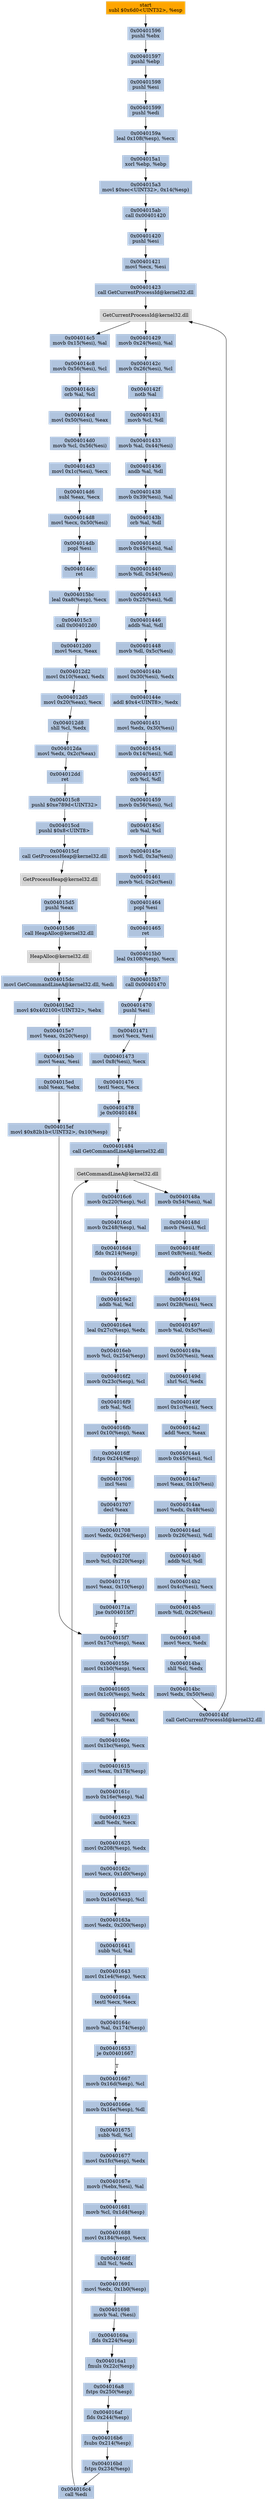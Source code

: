 digraph G {
node[shape=rectangle,style=filled,fillcolor=lightsteelblue,color=lightsteelblue]
bgcolor="transparent"
a0x00401590subl_0x6d0UINT32_esp[label="start\nsubl $0x6d0<UINT32>, %esp",fillcolor="orange",color="lightgrey"];
a0x00401596pushl_ebx[label="0x00401596\npushl %ebx"];
a0x00401597pushl_ebp[label="0x00401597\npushl %ebp"];
a0x00401598pushl_esi[label="0x00401598\npushl %esi"];
a0x00401599pushl_edi[label="0x00401599\npushl %edi"];
a0x0040159aleal_0x108esp__ecx[label="0x0040159a\nleal 0x108(%esp), %ecx"];
a0x004015a1xorl_ebp_ebp[label="0x004015a1\nxorl %ebp, %ebp"];
a0x004015a3movl_0xecUINT32_0x14esp_[label="0x004015a3\nmovl $0xec<UINT32>, 0x14(%esp)"];
a0x004015abcall_0x00401420[label="0x004015ab\ncall 0x00401420"];
a0x00401420pushl_esi[label="0x00401420\npushl %esi"];
a0x00401421movl_ecx_esi[label="0x00401421\nmovl %ecx, %esi"];
a0x00401423call_GetCurrentProcessId_kernel32_dll[label="0x00401423\ncall GetCurrentProcessId@kernel32.dll"];
GetCurrentProcessId_kernel32_dll[label="GetCurrentProcessId@kernel32.dll",fillcolor="lightgrey",color="lightgrey"];
a0x00401429movb_0x24esi__al[label="0x00401429\nmovb 0x24(%esi), %al"];
a0x0040142cmovb_0x26esi__cl[label="0x0040142c\nmovb 0x26(%esi), %cl"];
a0x0040142fnotb_al[label="0x0040142f\nnotb %al"];
a0x00401431movb_cl_dl[label="0x00401431\nmovb %cl, %dl"];
a0x00401433movb_al_0x44esi_[label="0x00401433\nmovb %al, 0x44(%esi)"];
a0x00401436andb_al_dl[label="0x00401436\nandb %al, %dl"];
a0x00401438movb_0x39esi__al[label="0x00401438\nmovb 0x39(%esi), %al"];
a0x0040143borb_al_dl[label="0x0040143b\norb %al, %dl"];
a0x0040143dmovb_0x45esi__al[label="0x0040143d\nmovb 0x45(%esi), %al"];
a0x00401440movb_dl_0x54esi_[label="0x00401440\nmovb %dl, 0x54(%esi)"];
a0x00401443movb_0x25esi__dl[label="0x00401443\nmovb 0x25(%esi), %dl"];
a0x00401446addb_al_dl[label="0x00401446\naddb %al, %dl"];
a0x00401448movb_dl_0x5cesi_[label="0x00401448\nmovb %dl, 0x5c(%esi)"];
a0x0040144bmovl_0x30esi__edx[label="0x0040144b\nmovl 0x30(%esi), %edx"];
a0x0040144eaddl_0x4UINT8_edx[label="0x0040144e\naddl $0x4<UINT8>, %edx"];
a0x00401451movl_edx_0x30esi_[label="0x00401451\nmovl %edx, 0x30(%esi)"];
a0x00401454movb_0x14esi__dl[label="0x00401454\nmovb 0x14(%esi), %dl"];
a0x00401457orb_cl_dl[label="0x00401457\norb %cl, %dl"];
a0x00401459movb_0x56esi__cl[label="0x00401459\nmovb 0x56(%esi), %cl"];
a0x0040145corb_al_cl[label="0x0040145c\norb %al, %cl"];
a0x0040145emovb_dl_0x3aesi_[label="0x0040145e\nmovb %dl, 0x3a(%esi)"];
a0x00401461movb_cl_0x2cesi_[label="0x00401461\nmovb %cl, 0x2c(%esi)"];
a0x00401464popl_esi[label="0x00401464\npopl %esi"];
a0x00401465ret[label="0x00401465\nret"];
a0x004015b0leal_0x108esp__ecx[label="0x004015b0\nleal 0x108(%esp), %ecx"];
a0x004015b7call_0x00401470[label="0x004015b7\ncall 0x00401470"];
a0x00401470pushl_esi[label="0x00401470\npushl %esi"];
a0x00401471movl_ecx_esi[label="0x00401471\nmovl %ecx, %esi"];
a0x00401473movl_0x8esi__ecx[label="0x00401473\nmovl 0x8(%esi), %ecx"];
a0x00401476testl_ecx_ecx[label="0x00401476\ntestl %ecx, %ecx"];
a0x00401478je_0x00401484[label="0x00401478\nje 0x00401484"];
a0x00401484call_GetCommandLineA_kernel32_dll[label="0x00401484\ncall GetCommandLineA@kernel32.dll"];
GetCommandLineA_kernel32_dll[label="GetCommandLineA@kernel32.dll",fillcolor="lightgrey",color="lightgrey"];
a0x0040148amovb_0x54esi__al[label="0x0040148a\nmovb 0x54(%esi), %al"];
a0x0040148dmovb_esi__cl[label="0x0040148d\nmovb (%esi), %cl"];
a0x0040148fmovl_0x8esi__edx[label="0x0040148f\nmovl 0x8(%esi), %edx"];
a0x00401492addb_cl_al[label="0x00401492\naddb %cl, %al"];
a0x00401494movl_0x28esi__ecx[label="0x00401494\nmovl 0x28(%esi), %ecx"];
a0x00401497movb_al_0x5cesi_[label="0x00401497\nmovb %al, 0x5c(%esi)"];
a0x0040149amovl_0x50esi__eax[label="0x0040149a\nmovl 0x50(%esi), %eax"];
a0x0040149dshrl_cl_edx[label="0x0040149d\nshrl %cl, %edx"];
a0x0040149fmovl_0x1cesi__ecx[label="0x0040149f\nmovl 0x1c(%esi), %ecx"];
a0x004014a2addl_ecx_eax[label="0x004014a2\naddl %ecx, %eax"];
a0x004014a4movb_0x45esi__cl[label="0x004014a4\nmovb 0x45(%esi), %cl"];
a0x004014a7movl_eax_0x10esi_[label="0x004014a7\nmovl %eax, 0x10(%esi)"];
a0x004014aamovl_edx_0x48esi_[label="0x004014aa\nmovl %edx, 0x48(%esi)"];
a0x004014admovb_0x26esi__dl[label="0x004014ad\nmovb 0x26(%esi), %dl"];
a0x004014b0addb_cl_dl[label="0x004014b0\naddb %cl, %dl"];
a0x004014b2movl_0x4cesi__ecx[label="0x004014b2\nmovl 0x4c(%esi), %ecx"];
a0x004014b5movb_dl_0x26esi_[label="0x004014b5\nmovb %dl, 0x26(%esi)"];
a0x004014b8movl_ecx_edx[label="0x004014b8\nmovl %ecx, %edx"];
a0x004014bashll_cl_edx[label="0x004014ba\nshll %cl, %edx"];
a0x004014bcmovl_edx_0x50esi_[label="0x004014bc\nmovl %edx, 0x50(%esi)"];
a0x004014bfcall_GetCurrentProcessId_kernel32_dll[label="0x004014bf\ncall GetCurrentProcessId@kernel32.dll"];
a0x004014c5movb_0x15esi__al[label="0x004014c5\nmovb 0x15(%esi), %al"];
a0x004014c8movb_0x56esi__cl[label="0x004014c8\nmovb 0x56(%esi), %cl"];
a0x004014cborb_al_cl[label="0x004014cb\norb %al, %cl"];
a0x004014cdmovl_0x50esi__eax[label="0x004014cd\nmovl 0x50(%esi), %eax"];
a0x004014d0movb_cl_0x56esi_[label="0x004014d0\nmovb %cl, 0x56(%esi)"];
a0x004014d3movl_0x1cesi__ecx[label="0x004014d3\nmovl 0x1c(%esi), %ecx"];
a0x004014d6subl_eax_ecx[label="0x004014d6\nsubl %eax, %ecx"];
a0x004014d8movl_ecx_0x50esi_[label="0x004014d8\nmovl %ecx, 0x50(%esi)"];
a0x004014dbpopl_esi[label="0x004014db\npopl %esi"];
a0x004014dcret[label="0x004014dc\nret"];
a0x004015bcleal_0xa8esp__ecx[label="0x004015bc\nleal 0xa8(%esp), %ecx"];
a0x004015c3call_0x004012d0[label="0x004015c3\ncall 0x004012d0"];
a0x004012d0movl_ecx_eax[label="0x004012d0\nmovl %ecx, %eax"];
a0x004012d2movl_0x10eax__edx[label="0x004012d2\nmovl 0x10(%eax), %edx"];
a0x004012d5movl_0x20eax__ecx[label="0x004012d5\nmovl 0x20(%eax), %ecx"];
a0x004012d8shll_cl_edx[label="0x004012d8\nshll %cl, %edx"];
a0x004012damovl_edx_0x2ceax_[label="0x004012da\nmovl %edx, 0x2c(%eax)"];
a0x004012ddret[label="0x004012dd\nret"];
a0x004015c8pushl_0xe789dUINT32[label="0x004015c8\npushl $0xe789d<UINT32>"];
a0x004015cdpushl_0x8UINT8[label="0x004015cd\npushl $0x8<UINT8>"];
a0x004015cfcall_GetProcessHeap_kernel32_dll[label="0x004015cf\ncall GetProcessHeap@kernel32.dll"];
GetProcessHeap_kernel32_dll[label="GetProcessHeap@kernel32.dll",fillcolor="lightgrey",color="lightgrey"];
a0x004015d5pushl_eax[label="0x004015d5\npushl %eax"];
a0x004015d6call_HeapAlloc_kernel32_dll[label="0x004015d6\ncall HeapAlloc@kernel32.dll"];
HeapAlloc_kernel32_dll[label="HeapAlloc@kernel32.dll",fillcolor="lightgrey",color="lightgrey"];
a0x004015dcmovl_GetCommandLineA_kernel32_dll_edi[label="0x004015dc\nmovl GetCommandLineA@kernel32.dll, %edi"];
a0x004015e2movl_0x402100UINT32_ebx[label="0x004015e2\nmovl $0x402100<UINT32>, %ebx"];
a0x004015e7movl_eax_0x20esp_[label="0x004015e7\nmovl %eax, 0x20(%esp)"];
a0x004015ebmovl_eax_esi[label="0x004015eb\nmovl %eax, %esi"];
a0x004015edsubl_eax_ebx[label="0x004015ed\nsubl %eax, %ebx"];
a0x004015efmovl_0x82b1bUINT32_0x10esp_[label="0x004015ef\nmovl $0x82b1b<UINT32>, 0x10(%esp)"];
a0x004015f7movl_0x17cesp__eax[label="0x004015f7\nmovl 0x17c(%esp), %eax"];
a0x004015femovl_0x1b0esp__ecx[label="0x004015fe\nmovl 0x1b0(%esp), %ecx"];
a0x00401605movl_0x1c0esp__edx[label="0x00401605\nmovl 0x1c0(%esp), %edx"];
a0x0040160candl_ecx_eax[label="0x0040160c\nandl %ecx, %eax"];
a0x0040160emovl_0x1bcesp__ecx[label="0x0040160e\nmovl 0x1bc(%esp), %ecx"];
a0x00401615movl_eax_0x178esp_[label="0x00401615\nmovl %eax, 0x178(%esp)"];
a0x0040161cmovb_0x16eesp__al[label="0x0040161c\nmovb 0x16e(%esp), %al"];
a0x00401623andl_edx_ecx[label="0x00401623\nandl %edx, %ecx"];
a0x00401625movl_0x208esp__edx[label="0x00401625\nmovl 0x208(%esp), %edx"];
a0x0040162cmovl_ecx_0x1d0esp_[label="0x0040162c\nmovl %ecx, 0x1d0(%esp)"];
a0x00401633movb_0x1e0esp__cl[label="0x00401633\nmovb 0x1e0(%esp), %cl"];
a0x0040163amovl_edx_0x200esp_[label="0x0040163a\nmovl %edx, 0x200(%esp)"];
a0x00401641subb_cl_al[label="0x00401641\nsubb %cl, %al"];
a0x00401643movl_0x1e4esp__ecx[label="0x00401643\nmovl 0x1e4(%esp), %ecx"];
a0x0040164atestl_ecx_ecx[label="0x0040164a\ntestl %ecx, %ecx"];
a0x0040164cmovb_al_0x174esp_[label="0x0040164c\nmovb %al, 0x174(%esp)"];
a0x00401653je_0x00401667[label="0x00401653\nje 0x00401667"];
a0x00401667movb_0x16desp__cl[label="0x00401667\nmovb 0x16d(%esp), %cl"];
a0x0040166emovb_0x16eesp__dl[label="0x0040166e\nmovb 0x16e(%esp), %dl"];
a0x00401675subb_dl_cl[label="0x00401675\nsubb %dl, %cl"];
a0x00401677movl_0x1fcesp__edx[label="0x00401677\nmovl 0x1fc(%esp), %edx"];
a0x0040167emovb_ebxesi__al[label="0x0040167e\nmovb (%ebx,%esi), %al"];
a0x00401681movb_cl_0x1d4esp_[label="0x00401681\nmovb %cl, 0x1d4(%esp)"];
a0x00401688movl_0x184esp__ecx[label="0x00401688\nmovl 0x184(%esp), %ecx"];
a0x0040168fshll_cl_edx[label="0x0040168f\nshll %cl, %edx"];
a0x00401691movl_edx_0x1b0esp_[label="0x00401691\nmovl %edx, 0x1b0(%esp)"];
a0x00401698movb_al_esi_[label="0x00401698\nmovb %al, (%esi)"];
a0x0040169aflds_0x224esp_[label="0x0040169a\nflds 0x224(%esp)"];
a0x004016a1fmuls_0x22cesp_[label="0x004016a1\nfmuls 0x22c(%esp)"];
a0x004016a8fstps_0x250esp_[label="0x004016a8\nfstps 0x250(%esp)"];
a0x004016afflds_0x244esp_[label="0x004016af\nflds 0x244(%esp)"];
a0x004016b6fsubs_0x214esp_[label="0x004016b6\nfsubs 0x214(%esp)"];
a0x004016bdfstps_0x234esp_[label="0x004016bd\nfstps 0x234(%esp)"];
a0x004016c4call_edi[label="0x004016c4\ncall %edi"];
a0x004016c6movb_0x220esp__cl[label="0x004016c6\nmovb 0x220(%esp), %cl"];
a0x004016cdmovb_0x248esp__al[label="0x004016cd\nmovb 0x248(%esp), %al"];
a0x004016d4flds_0x214esp_[label="0x004016d4\nflds 0x214(%esp)"];
a0x004016dbfmuls_0x244esp_[label="0x004016db\nfmuls 0x244(%esp)"];
a0x004016e2addb_al_cl[label="0x004016e2\naddb %al, %cl"];
a0x004016e4leal_0x27cesp__edx[label="0x004016e4\nleal 0x27c(%esp), %edx"];
a0x004016ebmovb_cl_0x254esp_[label="0x004016eb\nmovb %cl, 0x254(%esp)"];
a0x004016f2movb_0x23cesp__cl[label="0x004016f2\nmovb 0x23c(%esp), %cl"];
a0x004016f9orb_al_cl[label="0x004016f9\norb %al, %cl"];
a0x004016fbmovl_0x10esp__eax[label="0x004016fb\nmovl 0x10(%esp), %eax"];
a0x004016fffstps_0x244esp_[label="0x004016ff\nfstps 0x244(%esp)"];
a0x00401706incl_esi[label="0x00401706\nincl %esi"];
a0x00401707decl_eax[label="0x00401707\ndecl %eax"];
a0x00401708movl_edx_0x264esp_[label="0x00401708\nmovl %edx, 0x264(%esp)"];
a0x0040170fmovb_cl_0x220esp_[label="0x0040170f\nmovb %cl, 0x220(%esp)"];
a0x00401716movl_eax_0x10esp_[label="0x00401716\nmovl %eax, 0x10(%esp)"];
a0x0040171ajne_0x004015f7[label="0x0040171a\njne 0x004015f7"];
a0x00401590subl_0x6d0UINT32_esp -> a0x00401596pushl_ebx [color="#000000"];
a0x00401596pushl_ebx -> a0x00401597pushl_ebp [color="#000000"];
a0x00401597pushl_ebp -> a0x00401598pushl_esi [color="#000000"];
a0x00401598pushl_esi -> a0x00401599pushl_edi [color="#000000"];
a0x00401599pushl_edi -> a0x0040159aleal_0x108esp__ecx [color="#000000"];
a0x0040159aleal_0x108esp__ecx -> a0x004015a1xorl_ebp_ebp [color="#000000"];
a0x004015a1xorl_ebp_ebp -> a0x004015a3movl_0xecUINT32_0x14esp_ [color="#000000"];
a0x004015a3movl_0xecUINT32_0x14esp_ -> a0x004015abcall_0x00401420 [color="#000000"];
a0x004015abcall_0x00401420 -> a0x00401420pushl_esi [color="#000000"];
a0x00401420pushl_esi -> a0x00401421movl_ecx_esi [color="#000000"];
a0x00401421movl_ecx_esi -> a0x00401423call_GetCurrentProcessId_kernel32_dll [color="#000000"];
a0x00401423call_GetCurrentProcessId_kernel32_dll -> GetCurrentProcessId_kernel32_dll [color="#000000"];
GetCurrentProcessId_kernel32_dll -> a0x00401429movb_0x24esi__al [color="#000000"];
a0x00401429movb_0x24esi__al -> a0x0040142cmovb_0x26esi__cl [color="#000000"];
a0x0040142cmovb_0x26esi__cl -> a0x0040142fnotb_al [color="#000000"];
a0x0040142fnotb_al -> a0x00401431movb_cl_dl [color="#000000"];
a0x00401431movb_cl_dl -> a0x00401433movb_al_0x44esi_ [color="#000000"];
a0x00401433movb_al_0x44esi_ -> a0x00401436andb_al_dl [color="#000000"];
a0x00401436andb_al_dl -> a0x00401438movb_0x39esi__al [color="#000000"];
a0x00401438movb_0x39esi__al -> a0x0040143borb_al_dl [color="#000000"];
a0x0040143borb_al_dl -> a0x0040143dmovb_0x45esi__al [color="#000000"];
a0x0040143dmovb_0x45esi__al -> a0x00401440movb_dl_0x54esi_ [color="#000000"];
a0x00401440movb_dl_0x54esi_ -> a0x00401443movb_0x25esi__dl [color="#000000"];
a0x00401443movb_0x25esi__dl -> a0x00401446addb_al_dl [color="#000000"];
a0x00401446addb_al_dl -> a0x00401448movb_dl_0x5cesi_ [color="#000000"];
a0x00401448movb_dl_0x5cesi_ -> a0x0040144bmovl_0x30esi__edx [color="#000000"];
a0x0040144bmovl_0x30esi__edx -> a0x0040144eaddl_0x4UINT8_edx [color="#000000"];
a0x0040144eaddl_0x4UINT8_edx -> a0x00401451movl_edx_0x30esi_ [color="#000000"];
a0x00401451movl_edx_0x30esi_ -> a0x00401454movb_0x14esi__dl [color="#000000"];
a0x00401454movb_0x14esi__dl -> a0x00401457orb_cl_dl [color="#000000"];
a0x00401457orb_cl_dl -> a0x00401459movb_0x56esi__cl [color="#000000"];
a0x00401459movb_0x56esi__cl -> a0x0040145corb_al_cl [color="#000000"];
a0x0040145corb_al_cl -> a0x0040145emovb_dl_0x3aesi_ [color="#000000"];
a0x0040145emovb_dl_0x3aesi_ -> a0x00401461movb_cl_0x2cesi_ [color="#000000"];
a0x00401461movb_cl_0x2cesi_ -> a0x00401464popl_esi [color="#000000"];
a0x00401464popl_esi -> a0x00401465ret [color="#000000"];
a0x00401465ret -> a0x004015b0leal_0x108esp__ecx [color="#000000"];
a0x004015b0leal_0x108esp__ecx -> a0x004015b7call_0x00401470 [color="#000000"];
a0x004015b7call_0x00401470 -> a0x00401470pushl_esi [color="#000000"];
a0x00401470pushl_esi -> a0x00401471movl_ecx_esi [color="#000000"];
a0x00401471movl_ecx_esi -> a0x00401473movl_0x8esi__ecx [color="#000000"];
a0x00401473movl_0x8esi__ecx -> a0x00401476testl_ecx_ecx [color="#000000"];
a0x00401476testl_ecx_ecx -> a0x00401478je_0x00401484 [color="#000000"];
a0x00401478je_0x00401484 -> a0x00401484call_GetCommandLineA_kernel32_dll [color="#000000",label="T"];
a0x00401484call_GetCommandLineA_kernel32_dll -> GetCommandLineA_kernel32_dll [color="#000000"];
GetCommandLineA_kernel32_dll -> a0x0040148amovb_0x54esi__al [color="#000000"];
a0x0040148amovb_0x54esi__al -> a0x0040148dmovb_esi__cl [color="#000000"];
a0x0040148dmovb_esi__cl -> a0x0040148fmovl_0x8esi__edx [color="#000000"];
a0x0040148fmovl_0x8esi__edx -> a0x00401492addb_cl_al [color="#000000"];
a0x00401492addb_cl_al -> a0x00401494movl_0x28esi__ecx [color="#000000"];
a0x00401494movl_0x28esi__ecx -> a0x00401497movb_al_0x5cesi_ [color="#000000"];
a0x00401497movb_al_0x5cesi_ -> a0x0040149amovl_0x50esi__eax [color="#000000"];
a0x0040149amovl_0x50esi__eax -> a0x0040149dshrl_cl_edx [color="#000000"];
a0x0040149dshrl_cl_edx -> a0x0040149fmovl_0x1cesi__ecx [color="#000000"];
a0x0040149fmovl_0x1cesi__ecx -> a0x004014a2addl_ecx_eax [color="#000000"];
a0x004014a2addl_ecx_eax -> a0x004014a4movb_0x45esi__cl [color="#000000"];
a0x004014a4movb_0x45esi__cl -> a0x004014a7movl_eax_0x10esi_ [color="#000000"];
a0x004014a7movl_eax_0x10esi_ -> a0x004014aamovl_edx_0x48esi_ [color="#000000"];
a0x004014aamovl_edx_0x48esi_ -> a0x004014admovb_0x26esi__dl [color="#000000"];
a0x004014admovb_0x26esi__dl -> a0x004014b0addb_cl_dl [color="#000000"];
a0x004014b0addb_cl_dl -> a0x004014b2movl_0x4cesi__ecx [color="#000000"];
a0x004014b2movl_0x4cesi__ecx -> a0x004014b5movb_dl_0x26esi_ [color="#000000"];
a0x004014b5movb_dl_0x26esi_ -> a0x004014b8movl_ecx_edx [color="#000000"];
a0x004014b8movl_ecx_edx -> a0x004014bashll_cl_edx [color="#000000"];
a0x004014bashll_cl_edx -> a0x004014bcmovl_edx_0x50esi_ [color="#000000"];
a0x004014bcmovl_edx_0x50esi_ -> a0x004014bfcall_GetCurrentProcessId_kernel32_dll [color="#000000"];
a0x004014bfcall_GetCurrentProcessId_kernel32_dll -> GetCurrentProcessId_kernel32_dll [color="#000000"];
GetCurrentProcessId_kernel32_dll -> a0x004014c5movb_0x15esi__al [color="#000000"];
a0x004014c5movb_0x15esi__al -> a0x004014c8movb_0x56esi__cl [color="#000000"];
a0x004014c8movb_0x56esi__cl -> a0x004014cborb_al_cl [color="#000000"];
a0x004014cborb_al_cl -> a0x004014cdmovl_0x50esi__eax [color="#000000"];
a0x004014cdmovl_0x50esi__eax -> a0x004014d0movb_cl_0x56esi_ [color="#000000"];
a0x004014d0movb_cl_0x56esi_ -> a0x004014d3movl_0x1cesi__ecx [color="#000000"];
a0x004014d3movl_0x1cesi__ecx -> a0x004014d6subl_eax_ecx [color="#000000"];
a0x004014d6subl_eax_ecx -> a0x004014d8movl_ecx_0x50esi_ [color="#000000"];
a0x004014d8movl_ecx_0x50esi_ -> a0x004014dbpopl_esi [color="#000000"];
a0x004014dbpopl_esi -> a0x004014dcret [color="#000000"];
a0x004014dcret -> a0x004015bcleal_0xa8esp__ecx [color="#000000"];
a0x004015bcleal_0xa8esp__ecx -> a0x004015c3call_0x004012d0 [color="#000000"];
a0x004015c3call_0x004012d0 -> a0x004012d0movl_ecx_eax [color="#000000"];
a0x004012d0movl_ecx_eax -> a0x004012d2movl_0x10eax__edx [color="#000000"];
a0x004012d2movl_0x10eax__edx -> a0x004012d5movl_0x20eax__ecx [color="#000000"];
a0x004012d5movl_0x20eax__ecx -> a0x004012d8shll_cl_edx [color="#000000"];
a0x004012d8shll_cl_edx -> a0x004012damovl_edx_0x2ceax_ [color="#000000"];
a0x004012damovl_edx_0x2ceax_ -> a0x004012ddret [color="#000000"];
a0x004012ddret -> a0x004015c8pushl_0xe789dUINT32 [color="#000000"];
a0x004015c8pushl_0xe789dUINT32 -> a0x004015cdpushl_0x8UINT8 [color="#000000"];
a0x004015cdpushl_0x8UINT8 -> a0x004015cfcall_GetProcessHeap_kernel32_dll [color="#000000"];
a0x004015cfcall_GetProcessHeap_kernel32_dll -> GetProcessHeap_kernel32_dll [color="#000000"];
GetProcessHeap_kernel32_dll -> a0x004015d5pushl_eax [color="#000000"];
a0x004015d5pushl_eax -> a0x004015d6call_HeapAlloc_kernel32_dll [color="#000000"];
a0x004015d6call_HeapAlloc_kernel32_dll -> HeapAlloc_kernel32_dll [color="#000000"];
HeapAlloc_kernel32_dll -> a0x004015dcmovl_GetCommandLineA_kernel32_dll_edi [color="#000000"];
a0x004015dcmovl_GetCommandLineA_kernel32_dll_edi -> a0x004015e2movl_0x402100UINT32_ebx [color="#000000"];
a0x004015e2movl_0x402100UINT32_ebx -> a0x004015e7movl_eax_0x20esp_ [color="#000000"];
a0x004015e7movl_eax_0x20esp_ -> a0x004015ebmovl_eax_esi [color="#000000"];
a0x004015ebmovl_eax_esi -> a0x004015edsubl_eax_ebx [color="#000000"];
a0x004015edsubl_eax_ebx -> a0x004015efmovl_0x82b1bUINT32_0x10esp_ [color="#000000"];
a0x004015efmovl_0x82b1bUINT32_0x10esp_ -> a0x004015f7movl_0x17cesp__eax [color="#000000"];
a0x004015f7movl_0x17cesp__eax -> a0x004015femovl_0x1b0esp__ecx [color="#000000"];
a0x004015femovl_0x1b0esp__ecx -> a0x00401605movl_0x1c0esp__edx [color="#000000"];
a0x00401605movl_0x1c0esp__edx -> a0x0040160candl_ecx_eax [color="#000000"];
a0x0040160candl_ecx_eax -> a0x0040160emovl_0x1bcesp__ecx [color="#000000"];
a0x0040160emovl_0x1bcesp__ecx -> a0x00401615movl_eax_0x178esp_ [color="#000000"];
a0x00401615movl_eax_0x178esp_ -> a0x0040161cmovb_0x16eesp__al [color="#000000"];
a0x0040161cmovb_0x16eesp__al -> a0x00401623andl_edx_ecx [color="#000000"];
a0x00401623andl_edx_ecx -> a0x00401625movl_0x208esp__edx [color="#000000"];
a0x00401625movl_0x208esp__edx -> a0x0040162cmovl_ecx_0x1d0esp_ [color="#000000"];
a0x0040162cmovl_ecx_0x1d0esp_ -> a0x00401633movb_0x1e0esp__cl [color="#000000"];
a0x00401633movb_0x1e0esp__cl -> a0x0040163amovl_edx_0x200esp_ [color="#000000"];
a0x0040163amovl_edx_0x200esp_ -> a0x00401641subb_cl_al [color="#000000"];
a0x00401641subb_cl_al -> a0x00401643movl_0x1e4esp__ecx [color="#000000"];
a0x00401643movl_0x1e4esp__ecx -> a0x0040164atestl_ecx_ecx [color="#000000"];
a0x0040164atestl_ecx_ecx -> a0x0040164cmovb_al_0x174esp_ [color="#000000"];
a0x0040164cmovb_al_0x174esp_ -> a0x00401653je_0x00401667 [color="#000000"];
a0x00401653je_0x00401667 -> a0x00401667movb_0x16desp__cl [color="#000000",label="T"];
a0x00401667movb_0x16desp__cl -> a0x0040166emovb_0x16eesp__dl [color="#000000"];
a0x0040166emovb_0x16eesp__dl -> a0x00401675subb_dl_cl [color="#000000"];
a0x00401675subb_dl_cl -> a0x00401677movl_0x1fcesp__edx [color="#000000"];
a0x00401677movl_0x1fcesp__edx -> a0x0040167emovb_ebxesi__al [color="#000000"];
a0x0040167emovb_ebxesi__al -> a0x00401681movb_cl_0x1d4esp_ [color="#000000"];
a0x00401681movb_cl_0x1d4esp_ -> a0x00401688movl_0x184esp__ecx [color="#000000"];
a0x00401688movl_0x184esp__ecx -> a0x0040168fshll_cl_edx [color="#000000"];
a0x0040168fshll_cl_edx -> a0x00401691movl_edx_0x1b0esp_ [color="#000000"];
a0x00401691movl_edx_0x1b0esp_ -> a0x00401698movb_al_esi_ [color="#000000"];
a0x00401698movb_al_esi_ -> a0x0040169aflds_0x224esp_ [color="#000000"];
a0x0040169aflds_0x224esp_ -> a0x004016a1fmuls_0x22cesp_ [color="#000000"];
a0x004016a1fmuls_0x22cesp_ -> a0x004016a8fstps_0x250esp_ [color="#000000"];
a0x004016a8fstps_0x250esp_ -> a0x004016afflds_0x244esp_ [color="#000000"];
a0x004016afflds_0x244esp_ -> a0x004016b6fsubs_0x214esp_ [color="#000000"];
a0x004016b6fsubs_0x214esp_ -> a0x004016bdfstps_0x234esp_ [color="#000000"];
a0x004016bdfstps_0x234esp_ -> a0x004016c4call_edi [color="#000000"];
a0x004016c4call_edi -> GetCommandLineA_kernel32_dll [color="#000000"];
GetCommandLineA_kernel32_dll -> a0x004016c6movb_0x220esp__cl [color="#000000"];
a0x004016c6movb_0x220esp__cl -> a0x004016cdmovb_0x248esp__al [color="#000000"];
a0x004016cdmovb_0x248esp__al -> a0x004016d4flds_0x214esp_ [color="#000000"];
a0x004016d4flds_0x214esp_ -> a0x004016dbfmuls_0x244esp_ [color="#000000"];
a0x004016dbfmuls_0x244esp_ -> a0x004016e2addb_al_cl [color="#000000"];
a0x004016e2addb_al_cl -> a0x004016e4leal_0x27cesp__edx [color="#000000"];
a0x004016e4leal_0x27cesp__edx -> a0x004016ebmovb_cl_0x254esp_ [color="#000000"];
a0x004016ebmovb_cl_0x254esp_ -> a0x004016f2movb_0x23cesp__cl [color="#000000"];
a0x004016f2movb_0x23cesp__cl -> a0x004016f9orb_al_cl [color="#000000"];
a0x004016f9orb_al_cl -> a0x004016fbmovl_0x10esp__eax [color="#000000"];
a0x004016fbmovl_0x10esp__eax -> a0x004016fffstps_0x244esp_ [color="#000000"];
a0x004016fffstps_0x244esp_ -> a0x00401706incl_esi [color="#000000"];
a0x00401706incl_esi -> a0x00401707decl_eax [color="#000000"];
a0x00401707decl_eax -> a0x00401708movl_edx_0x264esp_ [color="#000000"];
a0x00401708movl_edx_0x264esp_ -> a0x0040170fmovb_cl_0x220esp_ [color="#000000"];
a0x0040170fmovb_cl_0x220esp_ -> a0x00401716movl_eax_0x10esp_ [color="#000000"];
a0x00401716movl_eax_0x10esp_ -> a0x0040171ajne_0x004015f7 [color="#000000"];
a0x0040171ajne_0x004015f7 -> a0x004015f7movl_0x17cesp__eax [color="#000000",label="T"];
}
